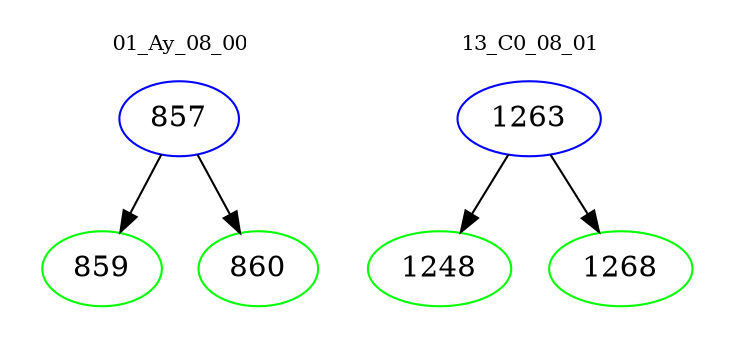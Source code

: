 digraph{
subgraph cluster_0 {
color = white
label = "01_Ay_08_00";
fontsize=10;
T0_857 [label="857", color="blue"]
T0_857 -> T0_859 [color="black"]
T0_859 [label="859", color="green"]
T0_857 -> T0_860 [color="black"]
T0_860 [label="860", color="green"]
}
subgraph cluster_1 {
color = white
label = "13_C0_08_01";
fontsize=10;
T1_1263 [label="1263", color="blue"]
T1_1263 -> T1_1248 [color="black"]
T1_1248 [label="1248", color="green"]
T1_1263 -> T1_1268 [color="black"]
T1_1268 [label="1268", color="green"]
}
}
